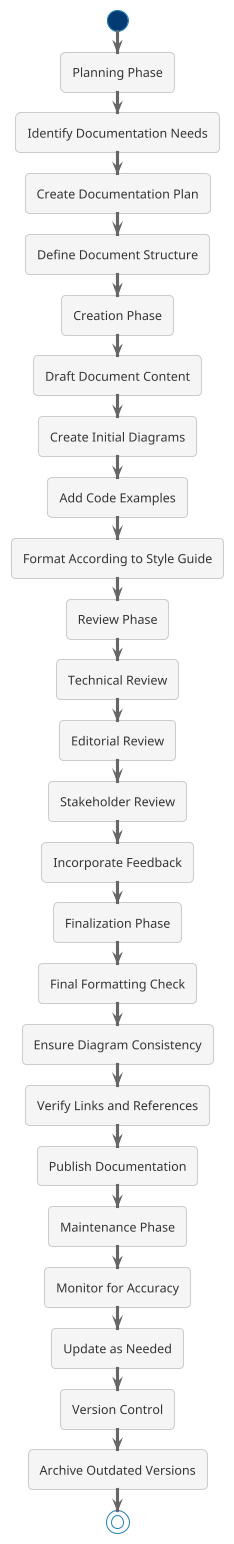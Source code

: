 @startuml Documentation Workflow (Light Mode)

' Light mode theme
!theme cerulean
skinparam backgroundColor #FFFFFF
skinparam ArrowColor #666666
skinparam shadowing false
skinparam DefaultFontColor #333333

' Define styles
skinparam activity {
    BackgroundColor #f5f5f5
    BorderColor #cccccc
    FontColor #333333
}

' Start
start

' Planning
:Planning Phase;
:Identify Documentation Needs;
:Create Documentation Plan;
:Define Document Structure;

' Creation
:Creation Phase;
:Draft Document Content;
:Create Initial Diagrams;
:Add Code Examples;
:Format According to Style Guide;

' Review
:Review Phase;
:Technical Review;
:Editorial Review;
:Stakeholder Review;
:Incorporate Feedback;

' Finalization
:Finalization Phase;
:Final Formatting Check;
:Ensure Diagram Consistency;
:Verify Links and References;
:Publish Documentation;

' Maintenance
:Maintenance Phase;
:Monitor for Accuracy;
:Update as Needed;
:Version Control;
:Archive Outdated Versions;

' End
stop

@enduml
